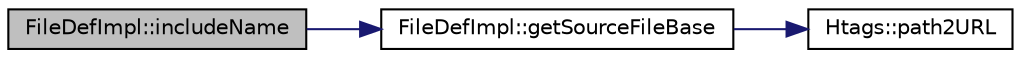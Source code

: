 digraph "FileDefImpl::includeName"
{
 // LATEX_PDF_SIZE
  edge [fontname="Helvetica",fontsize="10",labelfontname="Helvetica",labelfontsize="10"];
  node [fontname="Helvetica",fontsize="10",shape=record];
  rankdir="LR";
  Node1 [label="FileDefImpl::includeName",height=0.2,width=0.4,color="black", fillcolor="grey75", style="filled", fontcolor="black",tooltip=" "];
  Node1 -> Node2 [color="midnightblue",fontsize="10",style="solid",fontname="Helvetica"];
  Node2 [label="FileDefImpl::getSourceFileBase",height=0.2,width=0.4,color="black", fillcolor="white", style="filled",URL="$classFileDefImpl.html#a65558e66d71ed596ba5decfb711b27db",tooltip=" "];
  Node2 -> Node3 [color="midnightblue",fontsize="10",style="solid",fontname="Helvetica"];
  Node3 [label="Htags::path2URL",height=0.2,width=0.4,color="black", fillcolor="white", style="filled",URL="$structHtags.html#a0ce955dfddd8473bce6373e92532f12e",tooltip=" "];
}
